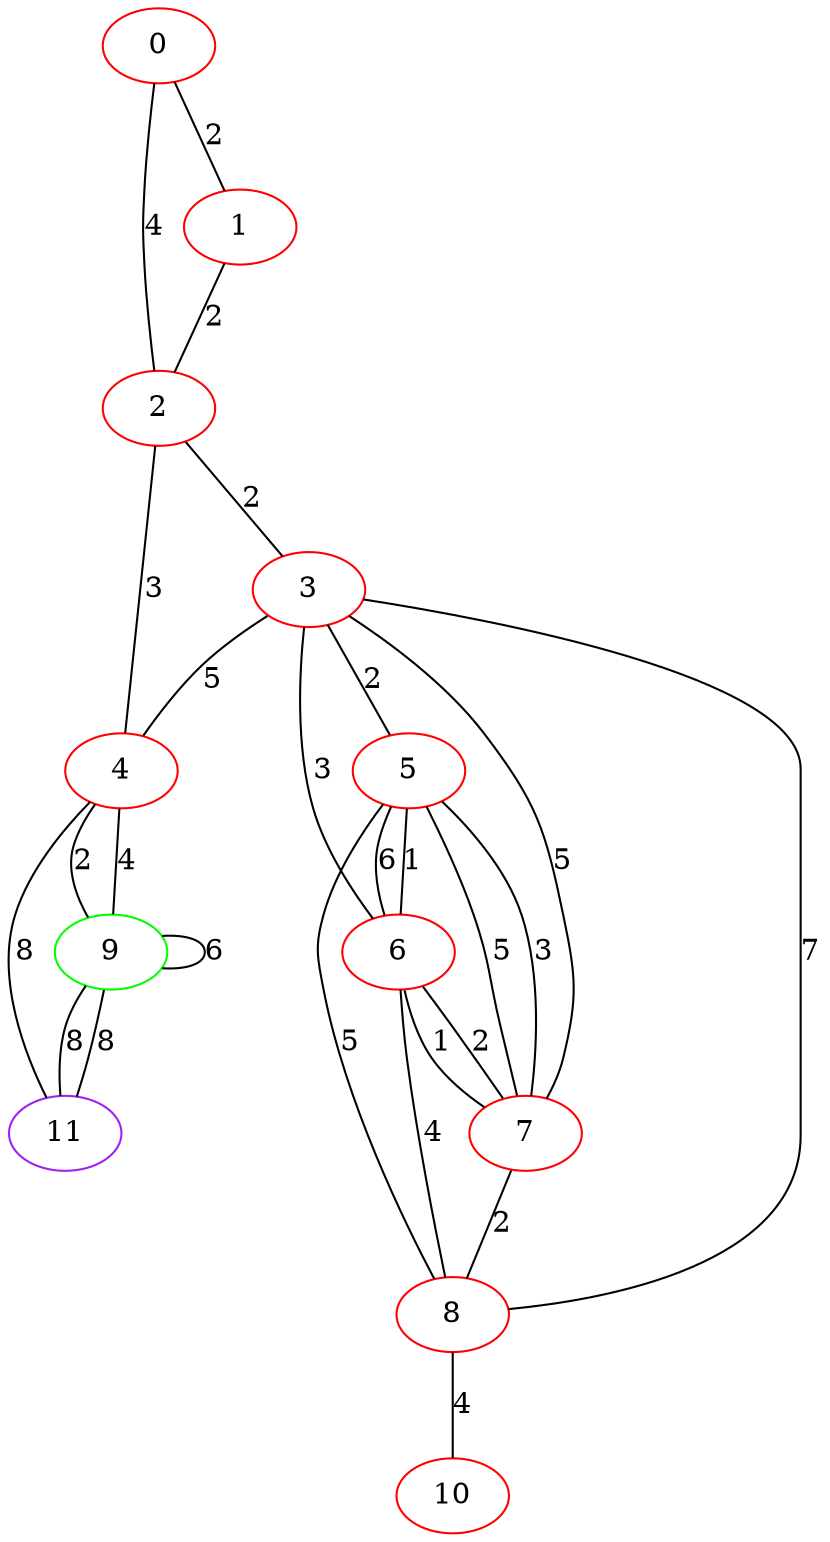 graph "" {
0 [color=red, weight=1];
1 [color=red, weight=1];
2 [color=red, weight=1];
3 [color=red, weight=1];
4 [color=red, weight=1];
5 [color=red, weight=1];
6 [color=red, weight=1];
7 [color=red, weight=1];
8 [color=red, weight=1];
9 [color=green, weight=2];
10 [color=red, weight=1];
11 [color=purple, weight=4];
0 -- 1  [key=0, label=2];
0 -- 2  [key=0, label=4];
1 -- 2  [key=0, label=2];
2 -- 3  [key=0, label=2];
2 -- 4  [key=0, label=3];
3 -- 4  [key=0, label=5];
3 -- 5  [key=0, label=2];
3 -- 6  [key=0, label=3];
3 -- 7  [key=0, label=5];
3 -- 8  [key=0, label=7];
4 -- 11  [key=0, label=8];
4 -- 9  [key=0, label=2];
4 -- 9  [key=1, label=4];
5 -- 8  [key=0, label=5];
5 -- 6  [key=0, label=6];
5 -- 6  [key=1, label=1];
5 -- 7  [key=0, label=5];
5 -- 7  [key=1, label=3];
6 -- 8  [key=0, label=4];
6 -- 7  [key=0, label=1];
6 -- 7  [key=1, label=2];
7 -- 8  [key=0, label=2];
8 -- 10  [key=0, label=4];
9 -- 9  [key=0, label=6];
9 -- 11  [key=0, label=8];
9 -- 11  [key=1, label=8];
}
